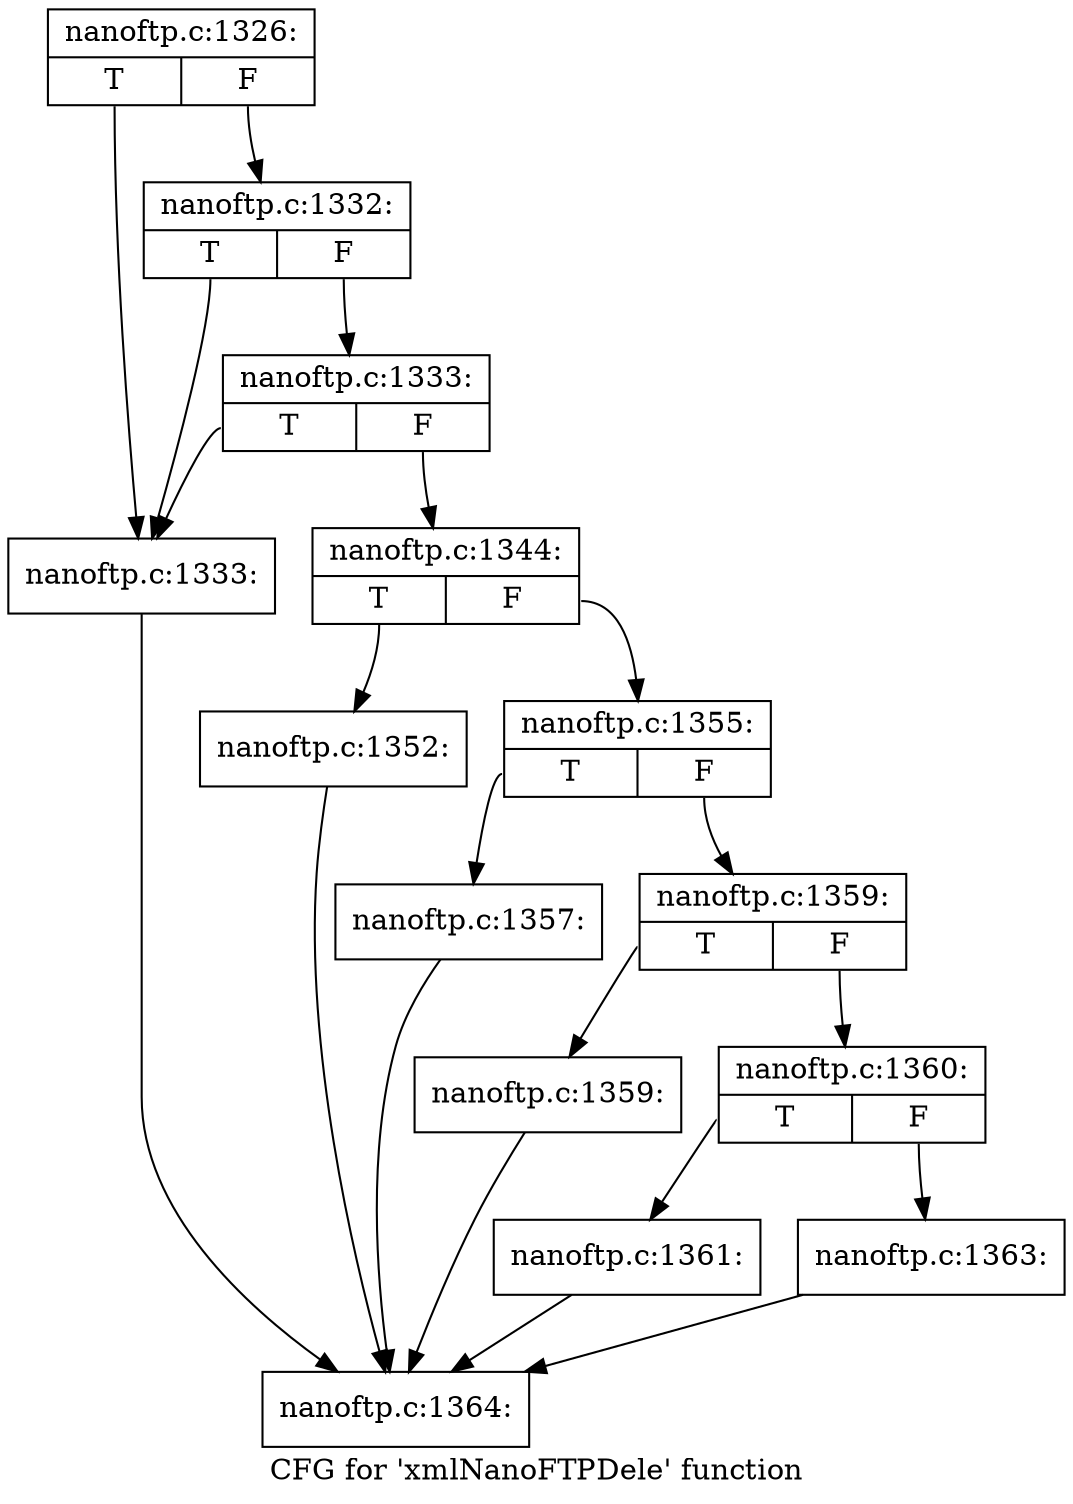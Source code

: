 digraph "CFG for 'xmlNanoFTPDele' function" {
	label="CFG for 'xmlNanoFTPDele' function";

	Node0x3ee85c0 [shape=record,label="{nanoftp.c:1326:|{<s0>T|<s1>F}}"];
	Node0x3ee85c0:s0 -> Node0x3ef1760;
	Node0x3ee85c0:s1 -> Node0x3ef1880;
	Node0x3ef1880 [shape=record,label="{nanoftp.c:1332:|{<s0>T|<s1>F}}"];
	Node0x3ef1880:s0 -> Node0x3ef1760;
	Node0x3ef1880:s1 -> Node0x3ef1800;
	Node0x3ef1800 [shape=record,label="{nanoftp.c:1333:|{<s0>T|<s1>F}}"];
	Node0x3ef1800:s0 -> Node0x3ef1760;
	Node0x3ef1800:s1 -> Node0x3ef17b0;
	Node0x3ef1760 [shape=record,label="{nanoftp.c:1333:}"];
	Node0x3ef1760 -> Node0x3c5fab0;
	Node0x3ef17b0 [shape=record,label="{nanoftp.c:1344:|{<s0>T|<s1>F}}"];
	Node0x3ef17b0:s0 -> Node0x3ef3200;
	Node0x3ef17b0:s1 -> Node0x3ef3250;
	Node0x3ef3200 [shape=record,label="{nanoftp.c:1352:}"];
	Node0x3ef3200 -> Node0x3c5fab0;
	Node0x3ef3250 [shape=record,label="{nanoftp.c:1355:|{<s0>T|<s1>F}}"];
	Node0x3ef3250:s0 -> Node0x3ef3c20;
	Node0x3ef3250:s1 -> Node0x3ef3c70;
	Node0x3ef3c20 [shape=record,label="{nanoftp.c:1357:}"];
	Node0x3ef3c20 -> Node0x3c5fab0;
	Node0x3ef3c70 [shape=record,label="{nanoftp.c:1359:|{<s0>T|<s1>F}}"];
	Node0x3ef3c70:s0 -> Node0x3ef4200;
	Node0x3ef3c70:s1 -> Node0x3ef4250;
	Node0x3ef4200 [shape=record,label="{nanoftp.c:1359:}"];
	Node0x3ef4200 -> Node0x3c5fab0;
	Node0x3ef4250 [shape=record,label="{nanoftp.c:1360:|{<s0>T|<s1>F}}"];
	Node0x3ef4250:s0 -> Node0x3ef46e0;
	Node0x3ef4250:s1 -> Node0x3ef4730;
	Node0x3ef46e0 [shape=record,label="{nanoftp.c:1361:}"];
	Node0x3ef46e0 -> Node0x3c5fab0;
	Node0x3ef4730 [shape=record,label="{nanoftp.c:1363:}"];
	Node0x3ef4730 -> Node0x3c5fab0;
	Node0x3c5fab0 [shape=record,label="{nanoftp.c:1364:}"];
}
